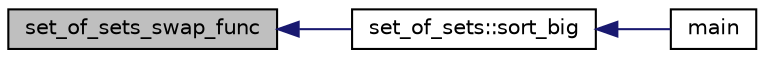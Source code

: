 digraph "set_of_sets_swap_func"
{
  edge [fontname="Helvetica",fontsize="10",labelfontname="Helvetica",labelfontsize="10"];
  node [fontname="Helvetica",fontsize="10",shape=record];
  rankdir="LR";
  Node8079 [label="set_of_sets_swap_func",height=0.2,width=0.4,color="black", fillcolor="grey75", style="filled", fontcolor="black"];
  Node8079 -> Node8080 [dir="back",color="midnightblue",fontsize="10",style="solid",fontname="Helvetica"];
  Node8080 [label="set_of_sets::sort_big",height=0.2,width=0.4,color="black", fillcolor="white", style="filled",URL="$da/dd6/classset__of__sets.html#af85e50a6cc8807b67cea6feea7e64474"];
  Node8080 -> Node8081 [dir="back",color="midnightblue",fontsize="10",style="solid",fontname="Helvetica"];
  Node8081 [label="main",height=0.2,width=0.4,color="black", fillcolor="white", style="filled",URL="$dc/d77/pentomino__5x5_8_c.html#a840291bc02cba5474a4cb46a9b9566fe"];
}
